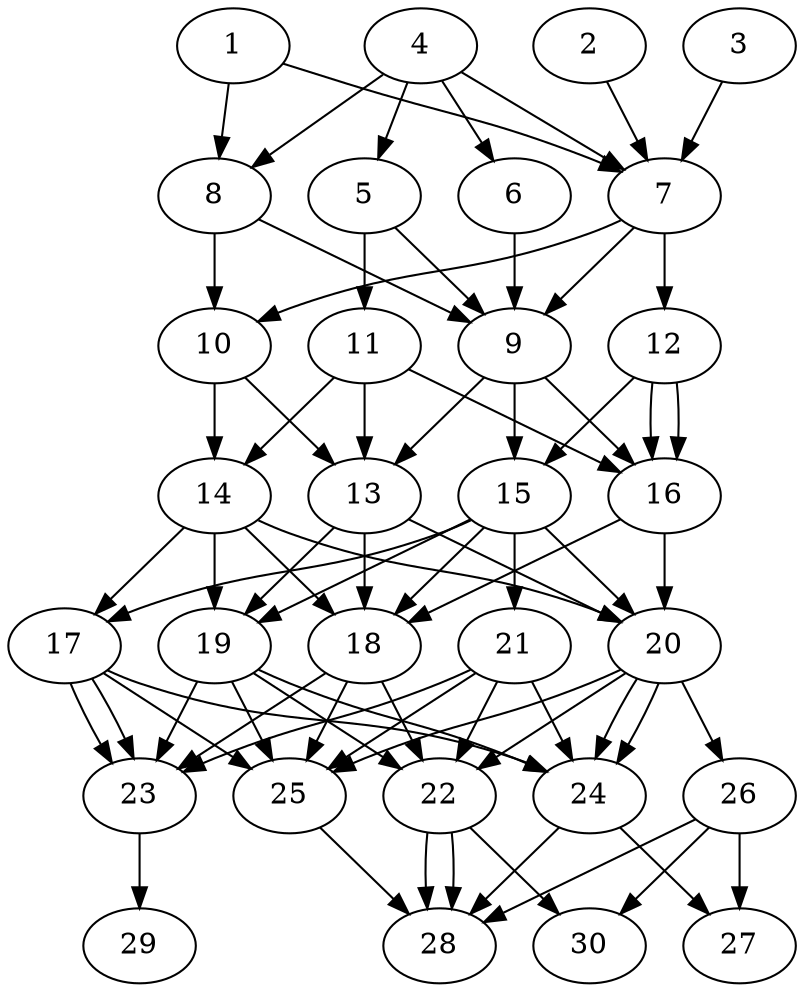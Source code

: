 // DAG automatically generated by daggen at Thu Oct  3 14:04:18 2019
// ./daggen --dot -n 30 --ccr 0.4 --fat 0.5 --regular 0.9 --density 0.9 --mindata 5242880 --maxdata 52428800 
digraph G {
  1 [size="86796800", alpha="0.20", expect_size="34718720"] 
  1 -> 7 [size ="34718720"]
  1 -> 8 [size ="34718720"]
  2 [size="47152640", alpha="0.12", expect_size="18861056"] 
  2 -> 7 [size ="18861056"]
  3 [size="121500160", alpha="0.02", expect_size="48600064"] 
  3 -> 7 [size ="48600064"]
  4 [size="89579520", alpha="0.12", expect_size="35831808"] 
  4 -> 5 [size ="35831808"]
  4 -> 6 [size ="35831808"]
  4 -> 7 [size ="35831808"]
  4 -> 8 [size ="35831808"]
  5 [size="49123840", alpha="0.16", expect_size="19649536"] 
  5 -> 9 [size ="19649536"]
  5 -> 11 [size ="19649536"]
  6 [size="51924480", alpha="0.05", expect_size="20769792"] 
  6 -> 9 [size ="20769792"]
  7 [size="16104960", alpha="0.16", expect_size="6441984"] 
  7 -> 9 [size ="6441984"]
  7 -> 10 [size ="6441984"]
  7 -> 12 [size ="6441984"]
  8 [size="30384640", alpha="0.05", expect_size="12153856"] 
  8 -> 9 [size ="12153856"]
  8 -> 10 [size ="12153856"]
  9 [size="70208000", alpha="0.06", expect_size="28083200"] 
  9 -> 13 [size ="28083200"]
  9 -> 15 [size ="28083200"]
  9 -> 16 [size ="28083200"]
  10 [size="76874240", alpha="0.16", expect_size="30749696"] 
  10 -> 13 [size ="30749696"]
  10 -> 14 [size ="30749696"]
  11 [size="87042560", alpha="0.16", expect_size="34817024"] 
  11 -> 13 [size ="34817024"]
  11 -> 14 [size ="34817024"]
  11 -> 16 [size ="34817024"]
  12 [size="84974080", alpha="0.19", expect_size="33989632"] 
  12 -> 15 [size ="33989632"]
  12 -> 16 [size ="33989632"]
  12 -> 16 [size ="33989632"]
  13 [size="38538240", alpha="0.14", expect_size="15415296"] 
  13 -> 18 [size ="15415296"]
  13 -> 19 [size ="15415296"]
  13 -> 20 [size ="15415296"]
  14 [size="48373760", alpha="0.04", expect_size="19349504"] 
  14 -> 17 [size ="19349504"]
  14 -> 18 [size ="19349504"]
  14 -> 19 [size ="19349504"]
  14 -> 20 [size ="19349504"]
  15 [size="117862400", alpha="0.00", expect_size="47144960"] 
  15 -> 17 [size ="47144960"]
  15 -> 18 [size ="47144960"]
  15 -> 19 [size ="47144960"]
  15 -> 20 [size ="47144960"]
  15 -> 21 [size ="47144960"]
  16 [size="92341760", alpha="0.17", expect_size="36936704"] 
  16 -> 18 [size ="36936704"]
  16 -> 20 [size ="36936704"]
  17 [size="120867840", alpha="0.05", expect_size="48347136"] 
  17 -> 23 [size ="48347136"]
  17 -> 23 [size ="48347136"]
  17 -> 24 [size ="48347136"]
  17 -> 25 [size ="48347136"]
  18 [size="94379520", alpha="0.18", expect_size="37751808"] 
  18 -> 22 [size ="37751808"]
  18 -> 23 [size ="37751808"]
  18 -> 25 [size ="37751808"]
  19 [size="126748160", alpha="0.11", expect_size="50699264"] 
  19 -> 22 [size ="50699264"]
  19 -> 23 [size ="50699264"]
  19 -> 24 [size ="50699264"]
  19 -> 25 [size ="50699264"]
  20 [size="44968960", alpha="0.03", expect_size="17987584"] 
  20 -> 22 [size ="17987584"]
  20 -> 24 [size ="17987584"]
  20 -> 24 [size ="17987584"]
  20 -> 25 [size ="17987584"]
  20 -> 26 [size ="17987584"]
  21 [size="23787520", alpha="0.07", expect_size="9515008"] 
  21 -> 22 [size ="9515008"]
  21 -> 23 [size ="9515008"]
  21 -> 24 [size ="9515008"]
  21 -> 25 [size ="9515008"]
  22 [size="116554240", alpha="0.18", expect_size="46621696"] 
  22 -> 28 [size ="46621696"]
  22 -> 28 [size ="46621696"]
  22 -> 30 [size ="46621696"]
  23 [size="107944960", alpha="0.06", expect_size="43177984"] 
  23 -> 29 [size ="43177984"]
  24 [size="73500160", alpha="0.08", expect_size="29400064"] 
  24 -> 27 [size ="29400064"]
  24 -> 28 [size ="29400064"]
  25 [size="99645440", alpha="0.15", expect_size="39858176"] 
  25 -> 28 [size ="39858176"]
  26 [size="100221440", alpha="0.10", expect_size="40088576"] 
  26 -> 27 [size ="40088576"]
  26 -> 28 [size ="40088576"]
  26 -> 30 [size ="40088576"]
  27 [size="82396160", alpha="0.04", expect_size="32958464"] 
  28 [size="112276480", alpha="0.02", expect_size="44910592"] 
  29 [size="97638400", alpha="0.09", expect_size="39055360"] 
  30 [size="45539840", alpha="0.07", expect_size="18215936"] 
}

